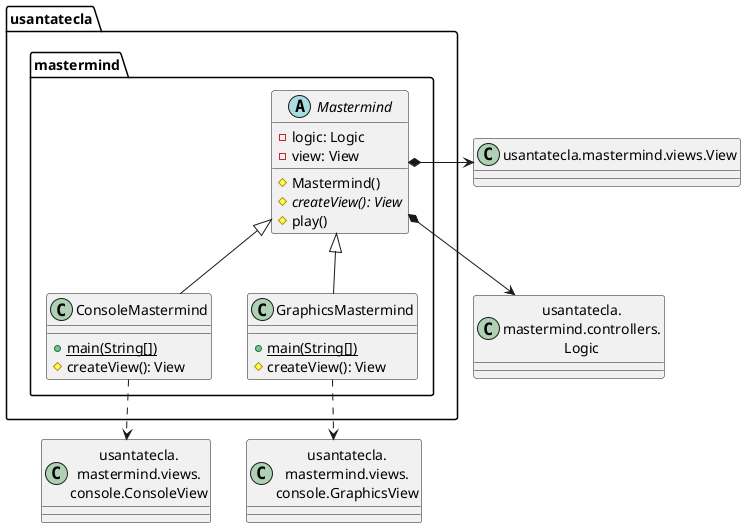 @startuml mastermind
class ConsoleView as "usantatecla.\nmastermind.views.\nconsole.ConsoleView"
class GraphicsView as "usantatecla.\nmastermind.views.\nconsole.GraphicsView"
class Logic as "usantatecla.\nmastermind.controllers.\nLogic"

class  usantatecla.mastermind.ConsoleMastermind{
+ {static} main(String[])
# createView(): View
}
usantatecla.mastermind.Mastermind <|-down- usantatecla.mastermind.ConsoleMastermind

class  usantatecla.mastermind.GraphicsMastermind{
+ {static} main(String[])
# createView(): View
}
usantatecla.mastermind.Mastermind <|-down- usantatecla.mastermind.GraphicsMastermind

abstract class  usantatecla.mastermind.Mastermind{
- logic: Logic
- view: View
# Mastermind()
# {abstract} createView(): View
# play()
}

class View as "usantatecla.mastermind.views.View" {


}
usantatecla.mastermind.GraphicsMastermind ..> GraphicsView
usantatecla.mastermind.Mastermind *-> View
usantatecla.mastermind.ConsoleMastermind ..> ConsoleView
usantatecla.mastermind.Mastermind *-down-> Logic

@enduml

@startuml usantatecla.mastermind.views
 abstract class  usantatecla.mastermind.views.ColorView{
+ {static} INITIALS: char[]
# color: Color
# ColorView()
# ColorView(Color)
+ {static} getInstance(char): Color
+ allInitials(): String
# abstract resultInitials(int): String
}

abstract class  usantatecla.mastermind.views.ErrorView{
+ MESSAGES: String[]
# error: Error
# ErrorView()
+ ErrorView(Error)
# abstract colorInitials(): String
}

 enum  usantatecla.mastermind.views.MessageView{
+ ATTEMPTS
+ SECRET
+ RESUME
+ RESULT
+ PROPOSED_COMBINATION
+ TITLE
+ WINNER
+ LOOSER
- message: String
~ MessageView(String)
+ getMessage(): String
}

abstract class  usantatecla.mastermind.views.View{
+ {abstract} interact()
}
class Logic as "usantatecla.mastermind.controllers.Logic" {


}
usantatecla.mastermind.views.View *-down-> Logic
@enduml

@startuml usantatecla.mastermind.console
class Game as "usantatecla.\nmastermind.models.\nGame"
class Error as "usantatecla.\nmastermind.models.\nError"
class Result as "usantatecla.\nmastermind.models.\nResult"
enum Color as "usantatecla.\nmastermind.models.\nColor"
abstract class Combination as "usantatecla.\nmastermind.models.\nCombination"
class ProposedCombination as "usantatecla.\nmastermind.models.\nProposedCombination"
class SecretCombination as "usantatecla.\nmastermind.models.\nSecretCombination"
abstract class View as "usantatecla.\nmastermind.views.\nView"
abstract class ColorView as "usantatecla.\nmastermind.views.\nColorView"
abstract class ErrorView as "usantatecla.\nmastermind.views.\nErrorView"
enum Message as "usantatecla.\nmastermind.views.\nMessage"
class Console as "usantatecla.utils.\nConsole"
class YesNoDialog as "usantatecla.utils.\nYesNoDialog"
enum ColorCode as "usantatecla.utils.\nColorCode"

class usantatecla.mastermind.views.console.ConsoleView {
    - startView: StartView
    - proposalView: ProposalView
    - resumeView: ResumeView
    + ConsoleView()
    + interact(Controller)
}
usantatecla.mastermind.views.console.ConsoleView -up-|> View
usantatecla.mastermind.views.console.ConsoleView *-down-> usantatecla.mastermind.views.console.StartView
usantatecla.mastermind.views.console.ConsoleView *-down-> usantatecla.mastermind.views.console.ProposalView
usantatecla.mastermind.views.console.ConsoleView *-down-> usantatecla.mastermind.views.console.ResumeView
usantatecla.mastermind.views.console.ConsoleView --> Game

class usantatecla.mastermind.views.console.ResumeView {
    ~ interact(ResumeController)
}
usantatecla.mastermind.views.console.ResumeView *-down-> Game
usantatecla.mastermind.views.console.ResumeView ..> Message
usantatecla.mastermind.views.console.ResumeView .> YesNoDialog

class usantatecla.mastermind.views.console.StartView {
    - secretCombinationView: SecretCombinationView
    ~ interact(StartController)
}
usantatecla.mastermind.views.console.StartView ..> Console
usantatecla.mastermind.views.console.StartView ..> Message
usantatecla.mastermind.views.console.StartView ..> usantatecla.mastermind.views.console.SecretCombinationView

class usantatecla.mastermind.views.console.ProposalView {
    ~ interact(ProposalController)

}
usantatecla.mastermind.views.console.ProposalView *-down-> Game
usantatecla.mastermind.views.console.ProposalView *-down-> usantatecla.mastermind.views.console.GameView
usantatecla.mastermind.views.console.ProposalView ..> ProposedCombination
usantatecla.mastermind.views.console.ProposalView ..> usantatecla.mastermind.views.console.ProposedCombinationView


class usantatecla.mastermind.views.console.ProposedCombinationView {
    - proposalController: ProposalController
    + ProposedCombinationView(ProposalController)
    + write(int)
    + read(): List<Color>
}
usantatecla.mastermind.views.console.ProposedCombinationView *-down-> ProposedCombination
usantatecla.mastermind.views.console.ProposedCombinationView ..> usantatecla.mastermind.views.console.ErrorView
usantatecla.mastermind.views.console.ProposedCombinationView ..> usantatecla.mastermind.views.console.ColorView
usantatecla.mastermind.views.console.ProposedCombinationView ..> Color
usantatecla.mastermind.views.console.ProposedCombinationView ..> Error
usantatecla.mastermind.views.console.ProposedCombinationView ..> Combination
usantatecla.mastermind.views.console.ProposedCombinationView ..> Message
usantatecla.mastermind.views.console.ProposedCombinationView ..> Console

class usantatecla.mastermind.views.console.SecretCombinationView {
    - controller: Controller
    ~ SecretCombinationView(Controller)
    ~ writeln()
}
usantatecla.mastermind.views.console.SecretCombinationView ..> SecretCombination
usantatecla.mastermind.views.console.SecretCombinationView ..> Message
usantatecla.mastermind.views.console.SecretCombinationView ..> Console

class usantatecla.mastermind.views.console.ResultView {
    - proposalController: ProposalController
    + ResultView(ProposalController)
    + writeln(int)
}
usantatecla.mastermind.views.console.ResultView *-down-> Result
usantatecla.mastermind.views.console.ResultView ..> Message
usantatecla.mastermind.views.console.ResultView ..> Console

class usantatecla.mastermind.views.console.AttemptsView {
    - proposalController: ProposalController
    ~ AttemptsView(ProposalController)
    ~ writeln()
}
usantatecla.mastermind.views.console.AttemptsView ..> Console
usantatecla.mastermind.views.console.AttemptsView ..> Message

class usantatecla.mastermind.views.console.ColorView {
    + ColorView()
    + ColorView(Color)
    # resultInitials(int) : String
    + write()
}
usantatecla.mastermind.views.console.ColorView -up-|> ColorView
usantatecla.mastermind.views.console.ColorView ..> ColorCode
usantatecla.mastermind.views.console.ColorView ..> Console
usantatecla.mastermind.views.console.ColorView ..> Color

class usantatecla.mastermind.views.console.ErrorView {
    ~ ErrorView()
    + ErrorView(Error)
    + writeln()
    # colorInitials() : String
}

class Logic as "usantatecla.mastermind.controllers.Logic" {


}

class ResumeController as "usantatecla.mastermind.controllers.ResumeController" {


}

class StartController as "usantatecla.mastermind.controllers.StartController" {


}

class ProposalController as "usantatecla.mastermind.controllers.ProposalController" {


}
usantatecla.mastermind.views.console.ErrorView -up-|> ErrorView
usantatecla.mastermind.views.console.ErrorView ..> Error
usantatecla.mastermind.views.console.ErrorView ..> Console
usantatecla.mastermind.views.console.ErrorView ..> usantatecla.mastermind.views.console.ColorView
usantatecla.mastermind.views.console.ProposalView ..> Logic
usantatecla.mastermind.views.console.ResumeView ..> Logic
usantatecla.mastermind.views.console.StartView ..> Logic

usantatecla.mastermind.views.console.ConsoleView ..> ResumeController
usantatecla.mastermind.views.console.ConsoleView ..> StartController
usantatecla.mastermind.views.console.ConsoleView ..> ProposalController
usantatecla.mastermind.views.console.ProposalView ..> ProposalController
usantatecla.mastermind.views.console.ResumeView ..> ResumeController
usantatecla.mastermind.views.console.StartView ..> StartController
@enduml

@startuml usantatecla.mastermind.controllers
class Game as "usantatecla.mastermind.models.Game" {


}

class State as "usantatecla.mastermind.models.State" {


}

abstract class  usantatecla.mastermind.controllers.Controller{
# game: Game
# state: State
~ Controller(Game, State)
+ getWidth(): int
}
usantatecla.mastermind.controllers.Controller -down-> Game
usantatecla.mastermind.controllers.Controller -down-> State

class  usantatecla.mastermind.controllers.Logic{
- game: Game
- state: State
- controllers: Map<StateValue, Controller>
+ Logic()
+ getController(): Controller
}
usantatecla.mastermind.controllers.Logic *-down-> usantatecla.mastermind.controllers.ResumeController
usantatecla.mastermind.controllers.Logic *-down-> usantatecla.mastermind.controllers.StartController
usantatecla.mastermind.controllers.Logic *-down-> usantatecla.mastermind.controllers.ProposalController
usantatecla.mastermind.controllers.Logic *-down-> Game
usantatecla.mastermind.controllers.Logic *-down-> State

class  usantatecla.mastermind.controllers.ProposalController{
+ ProposalController(Game, State)
+ addProposedCombination(List<Color>): Error
+ isWinner(): boolean
+ isLooser(): boolean
+ getAttempts(): int
+ getColors(int): List<Color>
+ getBlacks(int): int
+ getWhites(int): int
}
usantatecla.mastermind.controllers.Controller <|-down- usantatecla.mastermind.controllers.ProposalController

class  usantatecla.mastermind.controllers.ResumeController{
+ ResumeController(Game, State)
+ resume(boolean)
}
usantatecla.mastermind.controllers.Controller <|-down- usantatecla.mastermind.controllers.ResumeController

class  usantatecla.mastermind.controllers.StartController{
+ StartController(Game, State)
+ start()
}
usantatecla.mastermind.controllers.Controller <|-down- usantatecla.mastermind.controllers.StartController
@enduml

@startuml usantatecla.mastermind.models
class Logic as "usantatecla.mastermind.controllers.Logic" {


}

class ResumeController as "usantatecla.mastermind.controllers.ResumeController" {


}

class StartController as "usantatecla.mastermind.controllers.StartController" {


}

class ProposalController as "usantatecla.mastermind.controllers.ProposalController" {


}

class usantatecla.mastermind.models.State {
    - stateValue: StateValue
    + state()
    + next()
    + reset()
    + getValueState(): StateValue
}

enum usantatecla.mastermind.models.StateValue {
    + INITIAL
    + IN_GAME
    + FINAL
    + EXIT
} 

abstract class usantatecla.mastermind.models.Combination {
- {static} WIDTH: int
# colors: List<Color>
# Combination()
+ {static} getWidth(): int
}
usantatecla.mastermind.models.Combination *-down-> "*" usantatecla.mastermind.types.Color
usantatecla.mastermind.models.State *-down-> usantatecla.mastermind.models.StateValue
Logic *-down-> usantatecla.mastermind.models.State
ProposalController -down-> usantatecla.mastermind.models.State
ResumeController -down-> usantatecla.mastermind.models.State
StartController -down-> usantatecla.mastermind.models.State

class usantatecla.mastermind.models.Game {
- {static} MAX_LONG: int
- secretCombination: SecretCombination
- proposedCombination: List<ProposedCombination>
- results: List<Result>
- attempts: int
+ Game()
+ clear()
+ addProposeCombination(ProposedCombination)
+ isLooser(): boolean
+ isWinner(): boolean
+ getAttempts(): int
+ getProposedCombination(int): ProposedCombination
+ getResult(int): Result
}
usantatecla.mastermind.models.Game *-down-> usantatecla.mastermind.models.SecretCombination
usantatecla.mastermind.models.Game *-down-> "0..*" usantatecla.mastermind.models.Result
usantatecla.mastermind.models.Game *-down-> "0..*" usantatecla.mastermind.models.ProposedCombination

class usantatecla.mastermind.models.ProposedCombination {
~ contains(Color, int): boolean
~ contains(Color): boolean
+ getColors(): List<Color>
}
usantatecla.mastermind.models.Combination <|-down- usantatecla.mastermind.models.ProposedCombination
usantatecla.mastermind.models.ProposedCombination ..> usantatecla.mastermind.types.Color

class usantatecla.mastermind.models.SecretCombination {
~ SecretCombination()
~ getResult(ProposedCombination): Result
}
usantatecla.mastermind.models.Combination <|-down- usantatecla.mastermind.models.SecretCombination
usantatecla.mastermind.models.SecretCombination ..> usantatecla.mastermind.models.Result
usantatecla.mastermind.models.SecretCombination ..> usantatecla.mastermind.models.ProposedCombination
usantatecla.mastermind.models.SecretCombination ..> usantatecla.mastermind.types.Color

class usantatecla.mastermind.models.Result {
- blacks: int
- whites: int
~ Result(int, int)
~ isWinner(): boolean
+ getBlacks(): int
+ getWhites(): int
}

usantatecla.mastermind.models.Result -down..> usantatecla.mastermind.models.Combination

enum usantatecla.mastermind.types.Color {
+ RED
+ BLUE
+ YELLOW
+ GREEN
+ ORANGE
+ PURPLE
+ NULL
~ {static} length(): int
+ isNull(): boolean
}

enum usantatecla.mastermind.types.Error {
+ DUPLICATED
+ WRONG_CHARACTERS
+ WRONG_LENGTH
+ NULL
+ isNull(): boolean
}
@enduml

@startuml usantatecla.utils
class BufferedReader as "java.io.BufferedReader"{}

enum usantatecla.utils.ColorCode{
+ RED
+ BLUE
+ YELLOW
+ GREEN
+ ORANGE
+ PURPLE
+ RESET_COLOR
- color: String
~ ColorCode(String)
+ getColor(): String
+ {static} getColorByIndex(int): String
}

class usantatecla.utils.Console{
- {static} console: Console
+ {static} getInstance(): Console
+ readString(String): String
+ readString(): String
+ readInt(String): int
+ readChar(String): char
+ writeln()
+ write(String)
+ writeln(String)
+ write(char)
- writeError(String)
}
usantatecla.utils.Console *-down-> BufferedReader

class  usantatecla.utils.YesNoDialog{
- {static} AFIRMATIVE: char
- {static} NEGATIVE: char
- {static} QUESTION: String
- {static} MESSAGE: String
+ YesNoDialog()
+ read(String): boolean
- {static} isAfirmative(char): boolean
- {static} isNegative(char): boolean
}
usantatecla.utils.YesNoDialog ..> usantatecla.utils.Console
@enduml
